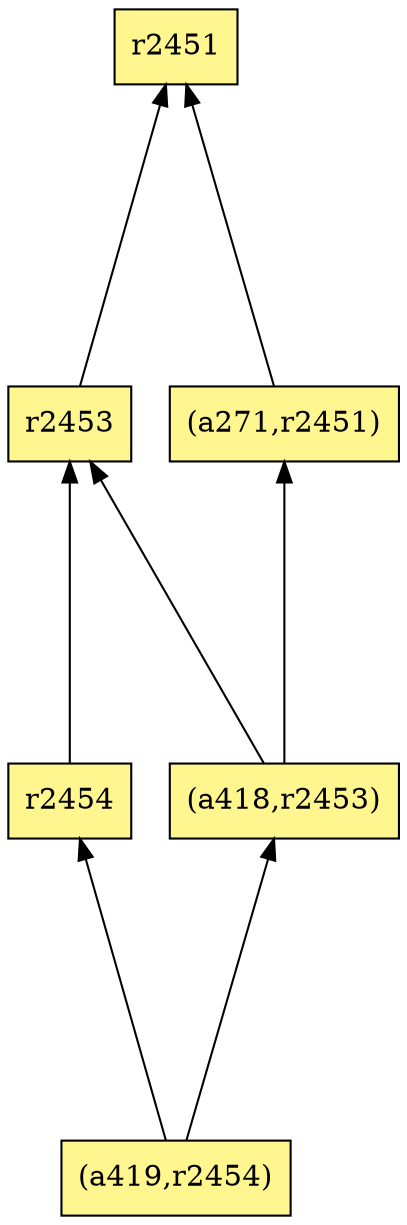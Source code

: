 digraph G {
rankdir=BT;ranksep="2.0";
"(a418,r2453)" [shape=record,fillcolor=khaki1,style=filled,label="{(a418,r2453)}"];
"r2453" [shape=record,fillcolor=khaki1,style=filled,label="{r2453}"];
"(a419,r2454)" [shape=record,fillcolor=khaki1,style=filled,label="{(a419,r2454)}"];
"r2451" [shape=record,fillcolor=khaki1,style=filled,label="{r2451}"];
"r2454" [shape=record,fillcolor=khaki1,style=filled,label="{r2454}"];
"(a271,r2451)" [shape=record,fillcolor=khaki1,style=filled,label="{(a271,r2451)}"];
"(a418,r2453)" -> "r2453"
"(a418,r2453)" -> "(a271,r2451)"
"r2453" -> "r2451"
"(a419,r2454)" -> "(a418,r2453)"
"(a419,r2454)" -> "r2454"
"r2454" -> "r2453"
"(a271,r2451)" -> "r2451"
}